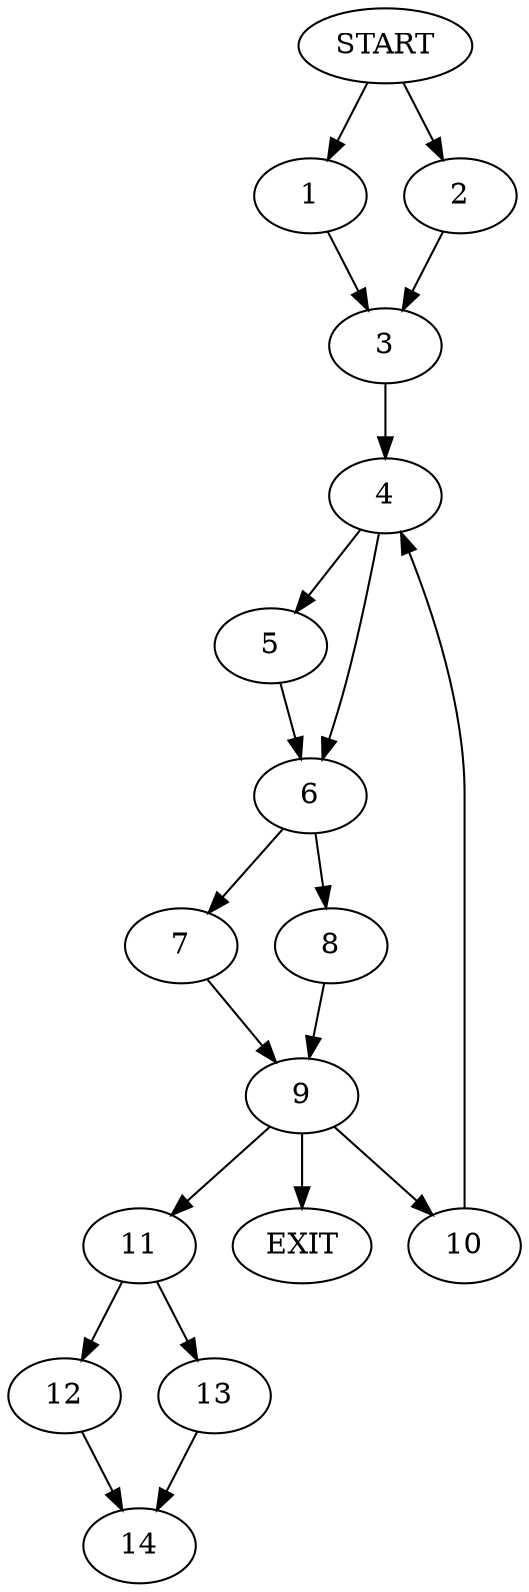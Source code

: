 digraph { 
0 [label="START"];
1;
2;
3;
4;
5;
6;
7;
8;
9;
10;
11;
12;
13;
14;
15[label="EXIT"];
0 -> 1;
0 -> 2;
1 -> 3;
2 -> 3;
3 -> 4;
4 -> 5;
4 -> 6;
5 -> 6;
6 -> 7;
6 -> 8;
7 -> 9;
8 -> 9;
9 -> 15;
9 -> 10;
9:s2 -> 11;
10 -> 4;
11 -> 12;
11 -> 13;
12 -> 14;
13 -> 14;
}